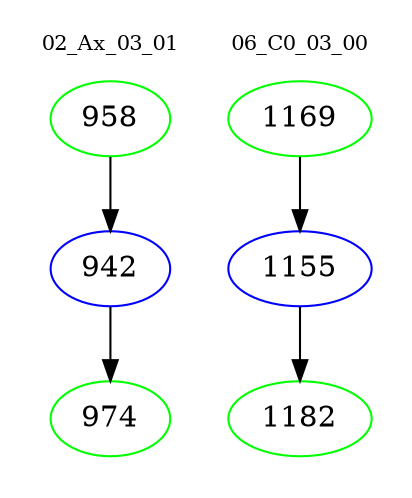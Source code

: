 digraph{
subgraph cluster_0 {
color = white
label = "02_Ax_03_01";
fontsize=10;
T0_958 [label="958", color="green"]
T0_958 -> T0_942 [color="black"]
T0_942 [label="942", color="blue"]
T0_942 -> T0_974 [color="black"]
T0_974 [label="974", color="green"]
}
subgraph cluster_1 {
color = white
label = "06_C0_03_00";
fontsize=10;
T1_1169 [label="1169", color="green"]
T1_1169 -> T1_1155 [color="black"]
T1_1155 [label="1155", color="blue"]
T1_1155 -> T1_1182 [color="black"]
T1_1182 [label="1182", color="green"]
}
}
